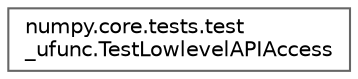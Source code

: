 digraph "Graphical Class Hierarchy"
{
 // LATEX_PDF_SIZE
  bgcolor="transparent";
  edge [fontname=Helvetica,fontsize=10,labelfontname=Helvetica,labelfontsize=10];
  node [fontname=Helvetica,fontsize=10,shape=box,height=0.2,width=0.4];
  rankdir="LR";
  Node0 [id="Node000000",label="numpy.core.tests.test\l_ufunc.TestLowlevelAPIAccess",height=0.2,width=0.4,color="grey40", fillcolor="white", style="filled",URL="$d2/d35/classnumpy_1_1core_1_1tests_1_1test__ufunc_1_1TestLowlevelAPIAccess.html",tooltip=" "];
}
